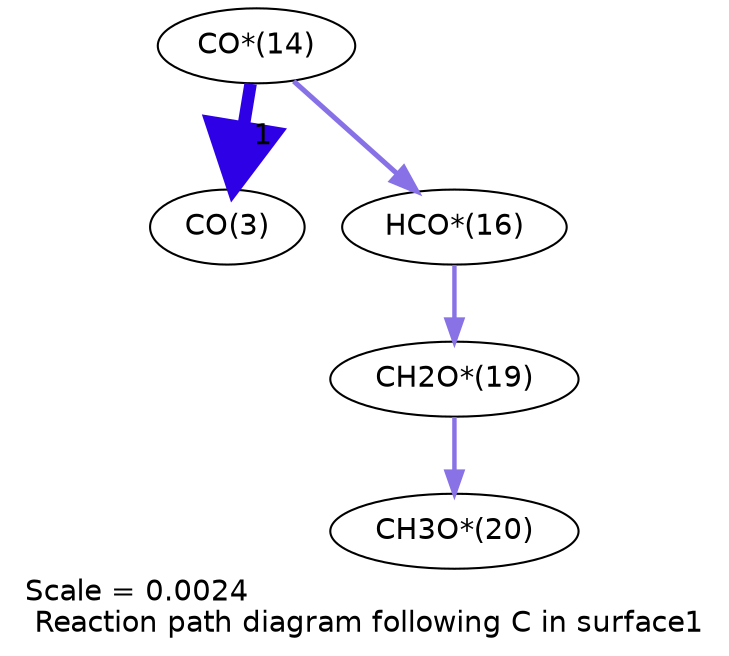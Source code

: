 digraph reaction_paths {
center=1;
s33 -> s3[fontname="Helvetica", penwidth=6, arrowsize=3, color="0.7, 1.5, 0.9"
, label=" 1"];
s33 -> s35[fontname="Helvetica", penwidth=2.43, arrowsize=1.22, color="0.7, 0.509, 0.9"
];
s35 -> s38[fontname="Helvetica", penwidth=2.12, arrowsize=1.06, color="0.7, 0.506, 0.9"
];
s38 -> s39[fontname="Helvetica", penwidth=2.13, arrowsize=1.06, color="0.7, 0.506, 0.9"
];
s3 [ fontname="Helvetica", label="CO(3)"];
s33 [ fontname="Helvetica", label="CO*(14)"];
s35 [ fontname="Helvetica", label="HCO*(16)"];
s38 [ fontname="Helvetica", label="CH2O*(19)"];
s39 [ fontname="Helvetica", label="CH3O*(20)"];
 label = "Scale = 0.0024\l Reaction path diagram following C in surface1";
 fontname = "Helvetica";
}
